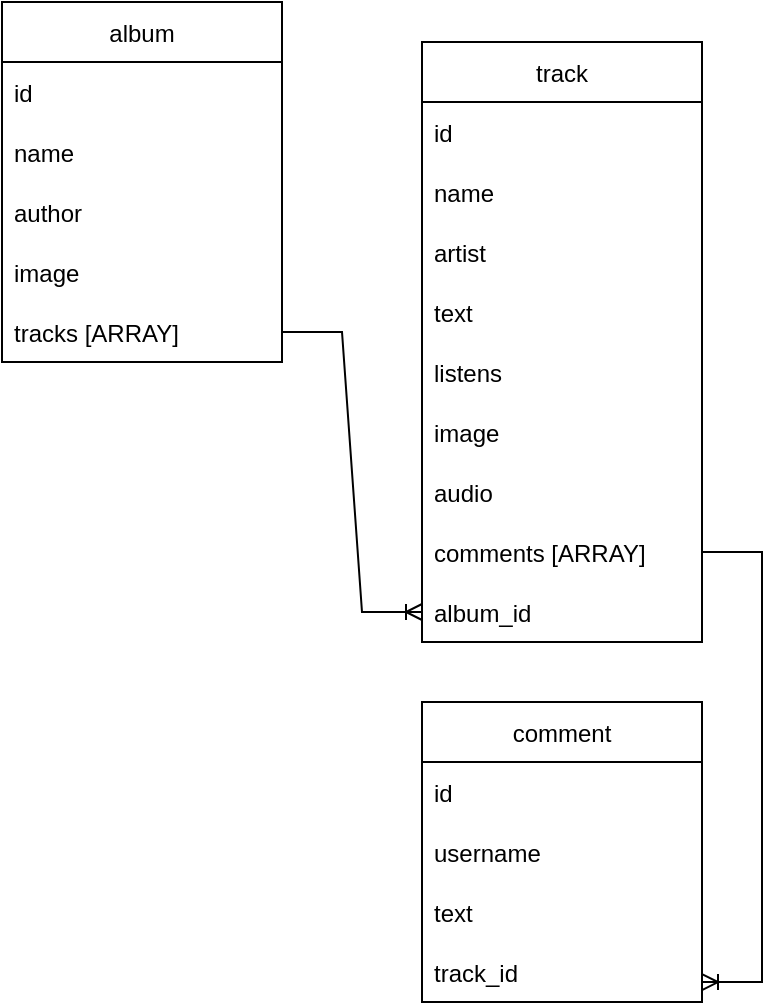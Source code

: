 <mxfile version="16.5.6" type="device"><diagram id="rXmTjFi894JiQIv4tqlf" name="Page-1"><mxGraphModel dx="500" dy="764" grid="1" gridSize="10" guides="1" tooltips="1" connect="1" arrows="1" fold="1" page="1" pageScale="1" pageWidth="827" pageHeight="1169" math="0" shadow="0"><root><mxCell id="0"/><mxCell id="1" parent="0"/><mxCell id="jI1aSN4eLu6zjPJkFkUb-3" value="track" style="swimlane;fontStyle=0;childLayout=stackLayout;horizontal=1;startSize=30;horizontalStack=0;resizeParent=1;resizeParentMax=0;resizeLast=0;collapsible=1;marginBottom=0;" vertex="1" parent="1"><mxGeometry x="280" y="40" width="140" height="300" as="geometry"/></mxCell><mxCell id="jI1aSN4eLu6zjPJkFkUb-4" value="id" style="text;strokeColor=none;fillColor=none;align=left;verticalAlign=middle;spacingLeft=4;spacingRight=4;overflow=hidden;points=[[0,0.5],[1,0.5]];portConstraint=eastwest;rotatable=0;" vertex="1" parent="jI1aSN4eLu6zjPJkFkUb-3"><mxGeometry y="30" width="140" height="30" as="geometry"/></mxCell><mxCell id="jI1aSN4eLu6zjPJkFkUb-5" value="name" style="text;strokeColor=none;fillColor=none;align=left;verticalAlign=middle;spacingLeft=4;spacingRight=4;overflow=hidden;points=[[0,0.5],[1,0.5]];portConstraint=eastwest;rotatable=0;" vertex="1" parent="jI1aSN4eLu6zjPJkFkUb-3"><mxGeometry y="60" width="140" height="30" as="geometry"/></mxCell><mxCell id="jI1aSN4eLu6zjPJkFkUb-6" value="artist" style="text;strokeColor=none;fillColor=none;align=left;verticalAlign=middle;spacingLeft=4;spacingRight=4;overflow=hidden;points=[[0,0.5],[1,0.5]];portConstraint=eastwest;rotatable=0;" vertex="1" parent="jI1aSN4eLu6zjPJkFkUb-3"><mxGeometry y="90" width="140" height="30" as="geometry"/></mxCell><mxCell id="jI1aSN4eLu6zjPJkFkUb-7" value="text" style="text;strokeColor=none;fillColor=none;align=left;verticalAlign=middle;spacingLeft=4;spacingRight=4;overflow=hidden;points=[[0,0.5],[1,0.5]];portConstraint=eastwest;rotatable=0;" vertex="1" parent="jI1aSN4eLu6zjPJkFkUb-3"><mxGeometry y="120" width="140" height="30" as="geometry"/></mxCell><mxCell id="jI1aSN4eLu6zjPJkFkUb-8" value="listens" style="text;strokeColor=none;fillColor=none;align=left;verticalAlign=middle;spacingLeft=4;spacingRight=4;overflow=hidden;points=[[0,0.5],[1,0.5]];portConstraint=eastwest;rotatable=0;" vertex="1" parent="jI1aSN4eLu6zjPJkFkUb-3"><mxGeometry y="150" width="140" height="30" as="geometry"/></mxCell><mxCell id="jI1aSN4eLu6zjPJkFkUb-9" value="image" style="text;strokeColor=none;fillColor=none;align=left;verticalAlign=middle;spacingLeft=4;spacingRight=4;overflow=hidden;points=[[0,0.5],[1,0.5]];portConstraint=eastwest;rotatable=0;" vertex="1" parent="jI1aSN4eLu6zjPJkFkUb-3"><mxGeometry y="180" width="140" height="30" as="geometry"/></mxCell><mxCell id="jI1aSN4eLu6zjPJkFkUb-10" value="audio" style="text;strokeColor=none;fillColor=none;align=left;verticalAlign=middle;spacingLeft=4;spacingRight=4;overflow=hidden;points=[[0,0.5],[1,0.5]];portConstraint=eastwest;rotatable=0;" vertex="1" parent="jI1aSN4eLu6zjPJkFkUb-3"><mxGeometry y="210" width="140" height="30" as="geometry"/></mxCell><mxCell id="jI1aSN4eLu6zjPJkFkUb-11" value="comments [ARRAY]" style="text;strokeColor=none;fillColor=none;align=left;verticalAlign=middle;spacingLeft=4;spacingRight=4;overflow=hidden;points=[[0,0.5],[1,0.5]];portConstraint=eastwest;rotatable=0;" vertex="1" parent="jI1aSN4eLu6zjPJkFkUb-3"><mxGeometry y="240" width="140" height="30" as="geometry"/></mxCell><mxCell id="jI1aSN4eLu6zjPJkFkUb-21" value="album_id" style="text;strokeColor=none;fillColor=none;align=left;verticalAlign=middle;spacingLeft=4;spacingRight=4;overflow=hidden;points=[[0,0.5],[1,0.5]];portConstraint=eastwest;rotatable=0;" vertex="1" parent="jI1aSN4eLu6zjPJkFkUb-3"><mxGeometry y="270" width="140" height="30" as="geometry"/></mxCell><mxCell id="jI1aSN4eLu6zjPJkFkUb-12" value="album" style="swimlane;fontStyle=0;childLayout=stackLayout;horizontal=1;startSize=30;horizontalStack=0;resizeParent=1;resizeParentMax=0;resizeLast=0;collapsible=1;marginBottom=0;" vertex="1" parent="1"><mxGeometry x="70" y="20" width="140" height="180" as="geometry"/></mxCell><mxCell id="jI1aSN4eLu6zjPJkFkUb-13" value="id" style="text;strokeColor=none;fillColor=none;align=left;verticalAlign=middle;spacingLeft=4;spacingRight=4;overflow=hidden;points=[[0,0.5],[1,0.5]];portConstraint=eastwest;rotatable=0;" vertex="1" parent="jI1aSN4eLu6zjPJkFkUb-12"><mxGeometry y="30" width="140" height="30" as="geometry"/></mxCell><mxCell id="jI1aSN4eLu6zjPJkFkUb-14" value="name" style="text;strokeColor=none;fillColor=none;align=left;verticalAlign=middle;spacingLeft=4;spacingRight=4;overflow=hidden;points=[[0,0.5],[1,0.5]];portConstraint=eastwest;rotatable=0;" vertex="1" parent="jI1aSN4eLu6zjPJkFkUb-12"><mxGeometry y="60" width="140" height="30" as="geometry"/></mxCell><mxCell id="jI1aSN4eLu6zjPJkFkUb-15" value="author" style="text;strokeColor=none;fillColor=none;align=left;verticalAlign=middle;spacingLeft=4;spacingRight=4;overflow=hidden;points=[[0,0.5],[1,0.5]];portConstraint=eastwest;rotatable=0;" vertex="1" parent="jI1aSN4eLu6zjPJkFkUb-12"><mxGeometry y="90" width="140" height="30" as="geometry"/></mxCell><mxCell id="jI1aSN4eLu6zjPJkFkUb-18" value="image" style="text;strokeColor=none;fillColor=none;align=left;verticalAlign=middle;spacingLeft=4;spacingRight=4;overflow=hidden;points=[[0,0.5],[1,0.5]];portConstraint=eastwest;rotatable=0;" vertex="1" parent="jI1aSN4eLu6zjPJkFkUb-12"><mxGeometry y="120" width="140" height="30" as="geometry"/></mxCell><mxCell id="jI1aSN4eLu6zjPJkFkUb-20" value="tracks [ARRAY]" style="text;strokeColor=none;fillColor=none;align=left;verticalAlign=middle;spacingLeft=4;spacingRight=4;overflow=hidden;points=[[0,0.5],[1,0.5]];portConstraint=eastwest;rotatable=0;" vertex="1" parent="jI1aSN4eLu6zjPJkFkUb-12"><mxGeometry y="150" width="140" height="30" as="geometry"/></mxCell><mxCell id="jI1aSN4eLu6zjPJkFkUb-22" value="comment" style="swimlane;fontStyle=0;childLayout=stackLayout;horizontal=1;startSize=30;horizontalStack=0;resizeParent=1;resizeParentMax=0;resizeLast=0;collapsible=1;marginBottom=0;" vertex="1" parent="1"><mxGeometry x="280" y="370" width="140" height="150" as="geometry"/></mxCell><mxCell id="jI1aSN4eLu6zjPJkFkUb-23" value="id" style="text;strokeColor=none;fillColor=none;align=left;verticalAlign=middle;spacingLeft=4;spacingRight=4;overflow=hidden;points=[[0,0.5],[1,0.5]];portConstraint=eastwest;rotatable=0;" vertex="1" parent="jI1aSN4eLu6zjPJkFkUb-22"><mxGeometry y="30" width="140" height="30" as="geometry"/></mxCell><mxCell id="jI1aSN4eLu6zjPJkFkUb-24" value="username" style="text;strokeColor=none;fillColor=none;align=left;verticalAlign=middle;spacingLeft=4;spacingRight=4;overflow=hidden;points=[[0,0.5],[1,0.5]];portConstraint=eastwest;rotatable=0;" vertex="1" parent="jI1aSN4eLu6zjPJkFkUb-22"><mxGeometry y="60" width="140" height="30" as="geometry"/></mxCell><mxCell id="jI1aSN4eLu6zjPJkFkUb-25" value="text" style="text;strokeColor=none;fillColor=none;align=left;verticalAlign=middle;spacingLeft=4;spacingRight=4;overflow=hidden;points=[[0,0.5],[1,0.5]];portConstraint=eastwest;rotatable=0;" vertex="1" parent="jI1aSN4eLu6zjPJkFkUb-22"><mxGeometry y="90" width="140" height="30" as="geometry"/></mxCell><mxCell id="jI1aSN4eLu6zjPJkFkUb-26" value="track_id" style="text;strokeColor=none;fillColor=none;align=left;verticalAlign=middle;spacingLeft=4;spacingRight=4;overflow=hidden;points=[[0,0.5],[1,0.5]];portConstraint=eastwest;rotatable=0;" vertex="1" parent="jI1aSN4eLu6zjPJkFkUb-22"><mxGeometry y="120" width="140" height="30" as="geometry"/></mxCell><mxCell id="jI1aSN4eLu6zjPJkFkUb-28" value="" style="edgeStyle=entityRelationEdgeStyle;fontSize=12;html=1;endArrow=ERoneToMany;rounded=0;entryX=1;entryY=0.667;entryDx=0;entryDy=0;entryPerimeter=0;" edge="1" parent="1" source="jI1aSN4eLu6zjPJkFkUb-11" target="jI1aSN4eLu6zjPJkFkUb-26"><mxGeometry width="100" height="100" relative="1" as="geometry"><mxPoint x="210" y="470" as="sourcePoint"/><mxPoint x="310" y="370" as="targetPoint"/></mxGeometry></mxCell><mxCell id="jI1aSN4eLu6zjPJkFkUb-29" value="" style="edgeStyle=entityRelationEdgeStyle;fontSize=12;html=1;endArrow=ERoneToMany;rounded=0;" edge="1" parent="1" source="jI1aSN4eLu6zjPJkFkUb-20" target="jI1aSN4eLu6zjPJkFkUb-21"><mxGeometry width="100" height="100" relative="1" as="geometry"><mxPoint x="210" y="470" as="sourcePoint"/><mxPoint x="310" y="370" as="targetPoint"/></mxGeometry></mxCell></root></mxGraphModel></diagram></mxfile>